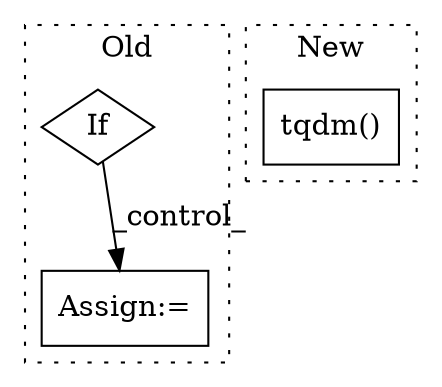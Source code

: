 digraph G {
subgraph cluster0 {
1 [label="If" a="96" s="1249" l="3" shape="diamond"];
3 [label="Assign:=" a="68" s="1569" l="3" shape="box"];
label = "Old";
style="dotted";
}
subgraph cluster1 {
2 [label="tqdm()" a="75" s="1099" l="191" shape="box"];
label = "New";
style="dotted";
}
1 -> 3 [label="_control_"];
}